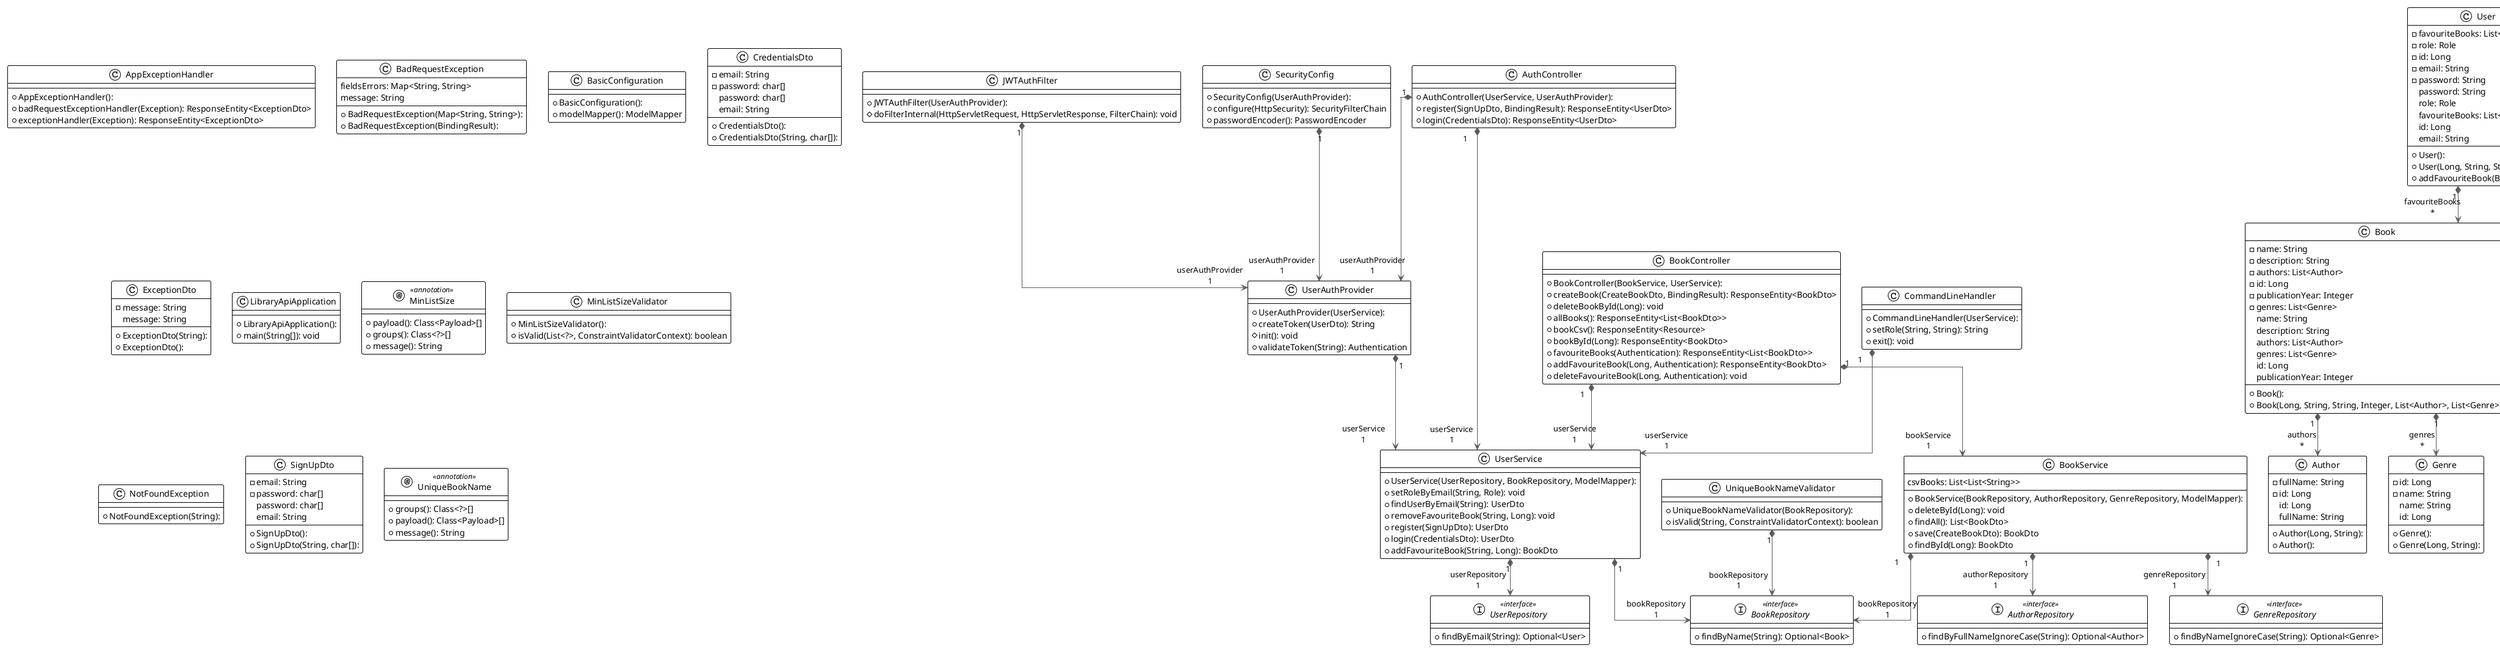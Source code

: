 @startuml

!theme plain
top to bottom direction
skinparam linetype ortho

class AppExceptionHandler {
  + AppExceptionHandler(): 
  + badRequestExceptionHandler(Exception): ResponseEntity<ExceptionDto>
  + exceptionHandler(Exception): ResponseEntity<ExceptionDto>
}
class AuthController {
  + AuthController(UserService, UserAuthProvider): 
  + register(SignUpDto, BindingResult): ResponseEntity<UserDto>
  + login(CredentialsDto): ResponseEntity<UserDto>
}
class Author {
  + Author(Long, String): 
  + Author(): 
  - fullName: String
  - id: Long
   id: Long
   fullName: String
}
class AuthorDto {
  + AuthorDto(): 
  + AuthorDto(String): 
  - fullName: String
   fullName: String
}
interface AuthorRepository << interface >> {
  + findByFullNameIgnoreCase(String): Optional<Author>
}
class BadRequestException {
  + BadRequestException(Map<String, String>): 
  + BadRequestException(BindingResult): 
   fieldsErrors: Map<String, String>
   message: String
}
class BasicConfiguration {
  + BasicConfiguration(): 
  + modelMapper(): ModelMapper
}
class Book {
  + Book(): 
  + Book(Long, String, String, Integer, List<Author>, List<Genre>): 
  - name: String
  - description: String
  - authors: List<Author>
  - id: Long
  - publicationYear: Integer
  - genres: List<Genre>
   name: String
   description: String
   authors: List<Author>
   genres: List<Genre>
   id: Long
   publicationYear: Integer
}
class BookController {
  + BookController(BookService, UserService): 
  + createBook(CreateBookDto, BindingResult): ResponseEntity<BookDto>
  + deleteBookById(Long): void
  + allBooks(): ResponseEntity<List<BookDto>>
  + bookCsv(): ResponseEntity<Resource>
  + bookById(Long): ResponseEntity<BookDto>
  + favouriteBooks(Authentication): ResponseEntity<List<BookDto>>
  + addFavouriteBook(Long, Authentication): ResponseEntity<BookDto>
  + deleteFavouriteBook(Long, Authentication): void
}
class BookDto {
  + BookDto(Long, String, String, Integer, List<AuthorDto>, List<GenreDto>): 
  + BookDto(): 
  - authors: List<AuthorDto>
  - publicationYear: Integer
  - id: Long
  - name: String
  - description: String
  - genres: List<GenreDto>
   name: String
   description: String
   authors: List<AuthorDto>
   genres: List<GenreDto>
   id: Long
   publicationYear: Integer
}
interface BookRepository << interface >> {
  + findByName(String): Optional<Book>
}
class BookService {
  + BookService(BookRepository, AuthorRepository, GenreRepository, ModelMapper): 
  + deleteById(Long): void
  + findAll(): List<BookDto>
  + save(CreateBookDto): BookDto
  + findById(Long): BookDto
   csvBooks: List<List<String>>
}
class CommandLineHandler {
  + CommandLineHandler(UserService): 
  + setRole(String, String): String
  + exit(): void
}
class CreateBookDto {
  + CreateBookDto(String, String, Integer, List<AuthorDto>, List<GenreDto>): 
  + CreateBookDto(): 
  - authors: List<AuthorDto>
  - publicationYear: Integer
  - name: String
  - description: String
  - genres: List<GenreDto>
   name: String
   description: String
   authors: List<AuthorDto>
   genres: List<GenreDto>
   publicationYear: Integer
}
class CredentialsDto {
  + CredentialsDto(): 
  + CredentialsDto(String, char[]): 
  - email: String
  - password: char[]
   password: char[]
   email: String
}
class ExceptionDto {
  + ExceptionDto(String): 
  + ExceptionDto(): 
  - message: String
   message: String
}
class Genre {
  + Genre(): 
  + Genre(Long, String): 
  - id: Long
  - name: String
   name: String
   id: Long
}
class GenreDto {
  + GenreDto(): 
  + GenreDto(String): 
  - name: String
   name: String
}
interface GenreRepository << interface >> {
  + findByNameIgnoreCase(String): Optional<Genre>
}
class JWTAuthFilter {
  + JWTAuthFilter(UserAuthProvider): 
  # doFilterInternal(HttpServletRequest, HttpServletResponse, FilterChain): void
}
class LibraryApiApplication {
  + LibraryApiApplication(): 
  + main(String[]): void
}
annotation MinListSize << annotation >> {
  + payload(): Class<Payload>[]
  + groups(): Class<?>[]
  + message(): String
}
class MinListSizeValidator {
  + MinListSizeValidator(): 
  + isValid(List<?>, ConstraintValidatorContext): boolean
}
class NotFoundException {
  + NotFoundException(String): 
}
enum Role << enumeration >> {
  - Role(String): 
  + values(): Role[]
  + valueOf(String): Role
   authority: String
}
class SecurityConfig {
  + SecurityConfig(UserAuthProvider): 
  + configure(HttpSecurity): SecurityFilterChain
  + passwordEncoder(): PasswordEncoder
}
class SignUpDto {
  + SignUpDto(): 
  + SignUpDto(String, char[]): 
  - email: String
  - password: char[]
   password: char[]
   email: String
}
annotation UniqueBookName << annotation >> {
  + groups(): Class<?>[]
  + payload(): Class<Payload>[]
  + message(): String
}
class UniqueBookNameValidator {
  + UniqueBookNameValidator(BookRepository): 
  + isValid(String, ConstraintValidatorContext): boolean
}
class User {
  + User(): 
  + User(Long, String, String, Role): 
  - favouriteBooks: List<Book>
  - role: Role
  - id: Long
  - email: String
  - password: String
  + addFavouriteBook(Book): void
   password: String
   role: Role
   favouriteBooks: List<Book>
   id: Long
   email: String
}
class UserAuthProvider {
  + UserAuthProvider(UserService): 
  + createToken(UserDto): String
  # init(): void
  + validateToken(String): Authentication
}
class UserDto {
  + UserDto(Long, String, Role, String, List<BookDto>): 
  + UserDto(): 
  - email: String
  - role: Role
  - favouriteBooks: List<BookDto>
  - id: Long
  - token: String
   role: Role
   favouriteBooks: List<BookDto>
   token: String
   id: Long
   email: String
}
interface UserRepository << interface >> {
  + findByEmail(String): Optional<User>
}
class UserService {
  + UserService(UserRepository, BookRepository, ModelMapper): 
  + setRoleByEmail(String, Role): void
  + findUserByEmail(String): UserDto
  + removeFavouriteBook(String, Long): void
  + register(SignUpDto): UserDto
  + login(CredentialsDto): UserDto
  + addFavouriteBook(String, Long): BookDto
}

AuthController          "1" *-[#595959,plain]-> "userAuthProvider\n1" UserAuthProvider        
AuthController          "1" *-[#595959,plain]-> "userService\n1" UserService             
Book                    "1" *-[#595959,plain]-> "authors\n*" Author                  
Book                    "1" *-[#595959,plain]-> "genres\n*" Genre                   
BookController          "1" *-[#595959,plain]-> "bookService\n1" BookService             
BookController          "1" *-[#595959,plain]-> "userService\n1" UserService             
BookDto                 "1" *-[#595959,plain]-> "authors\n*" AuthorDto               
BookDto                 "1" *-[#595959,plain]-> "genres\n*" GenreDto                
BookService             "1" *-[#595959,plain]-> "authorRepository\n1" AuthorRepository        
BookService             "1" *-[#595959,plain]-> "bookRepository\n1" BookRepository          
BookService             "1" *-[#595959,plain]-> "genreRepository\n1" GenreRepository         
CommandLineHandler      "1" *-[#595959,plain]-> "userService\n1" UserService             
CreateBookDto           "1" *-[#595959,plain]-> "authors\n*" AuthorDto               
CreateBookDto           "1" *-[#595959,plain]-> "genres\n*" GenreDto                
JWTAuthFilter           "1" *-[#595959,plain]-> "userAuthProvider\n1" UserAuthProvider        
SecurityConfig          "1" *-[#595959,plain]-> "userAuthProvider\n1" UserAuthProvider        
UniqueBookNameValidator "1" *-[#595959,plain]-> "bookRepository\n1" BookRepository          
User                    "1" *-[#595959,plain]-> "favouriteBooks\n*" Book                    
User                    "1" *-[#595959,plain]-> "role\n1" Role                    
UserAuthProvider        "1" *-[#595959,plain]-> "userService\n1" UserService             
UserDto                 "1" *-[#595959,plain]-> "favouriteBooks\n*" BookDto                 
UserDto                 "1" *-[#595959,plain]-> "role\n1" Role                    
UserService             "1" *-[#595959,plain]-> "bookRepository\n1" BookRepository          
UserService             "1" *-[#595959,plain]-> "userRepository\n1" UserRepository          
@enduml
